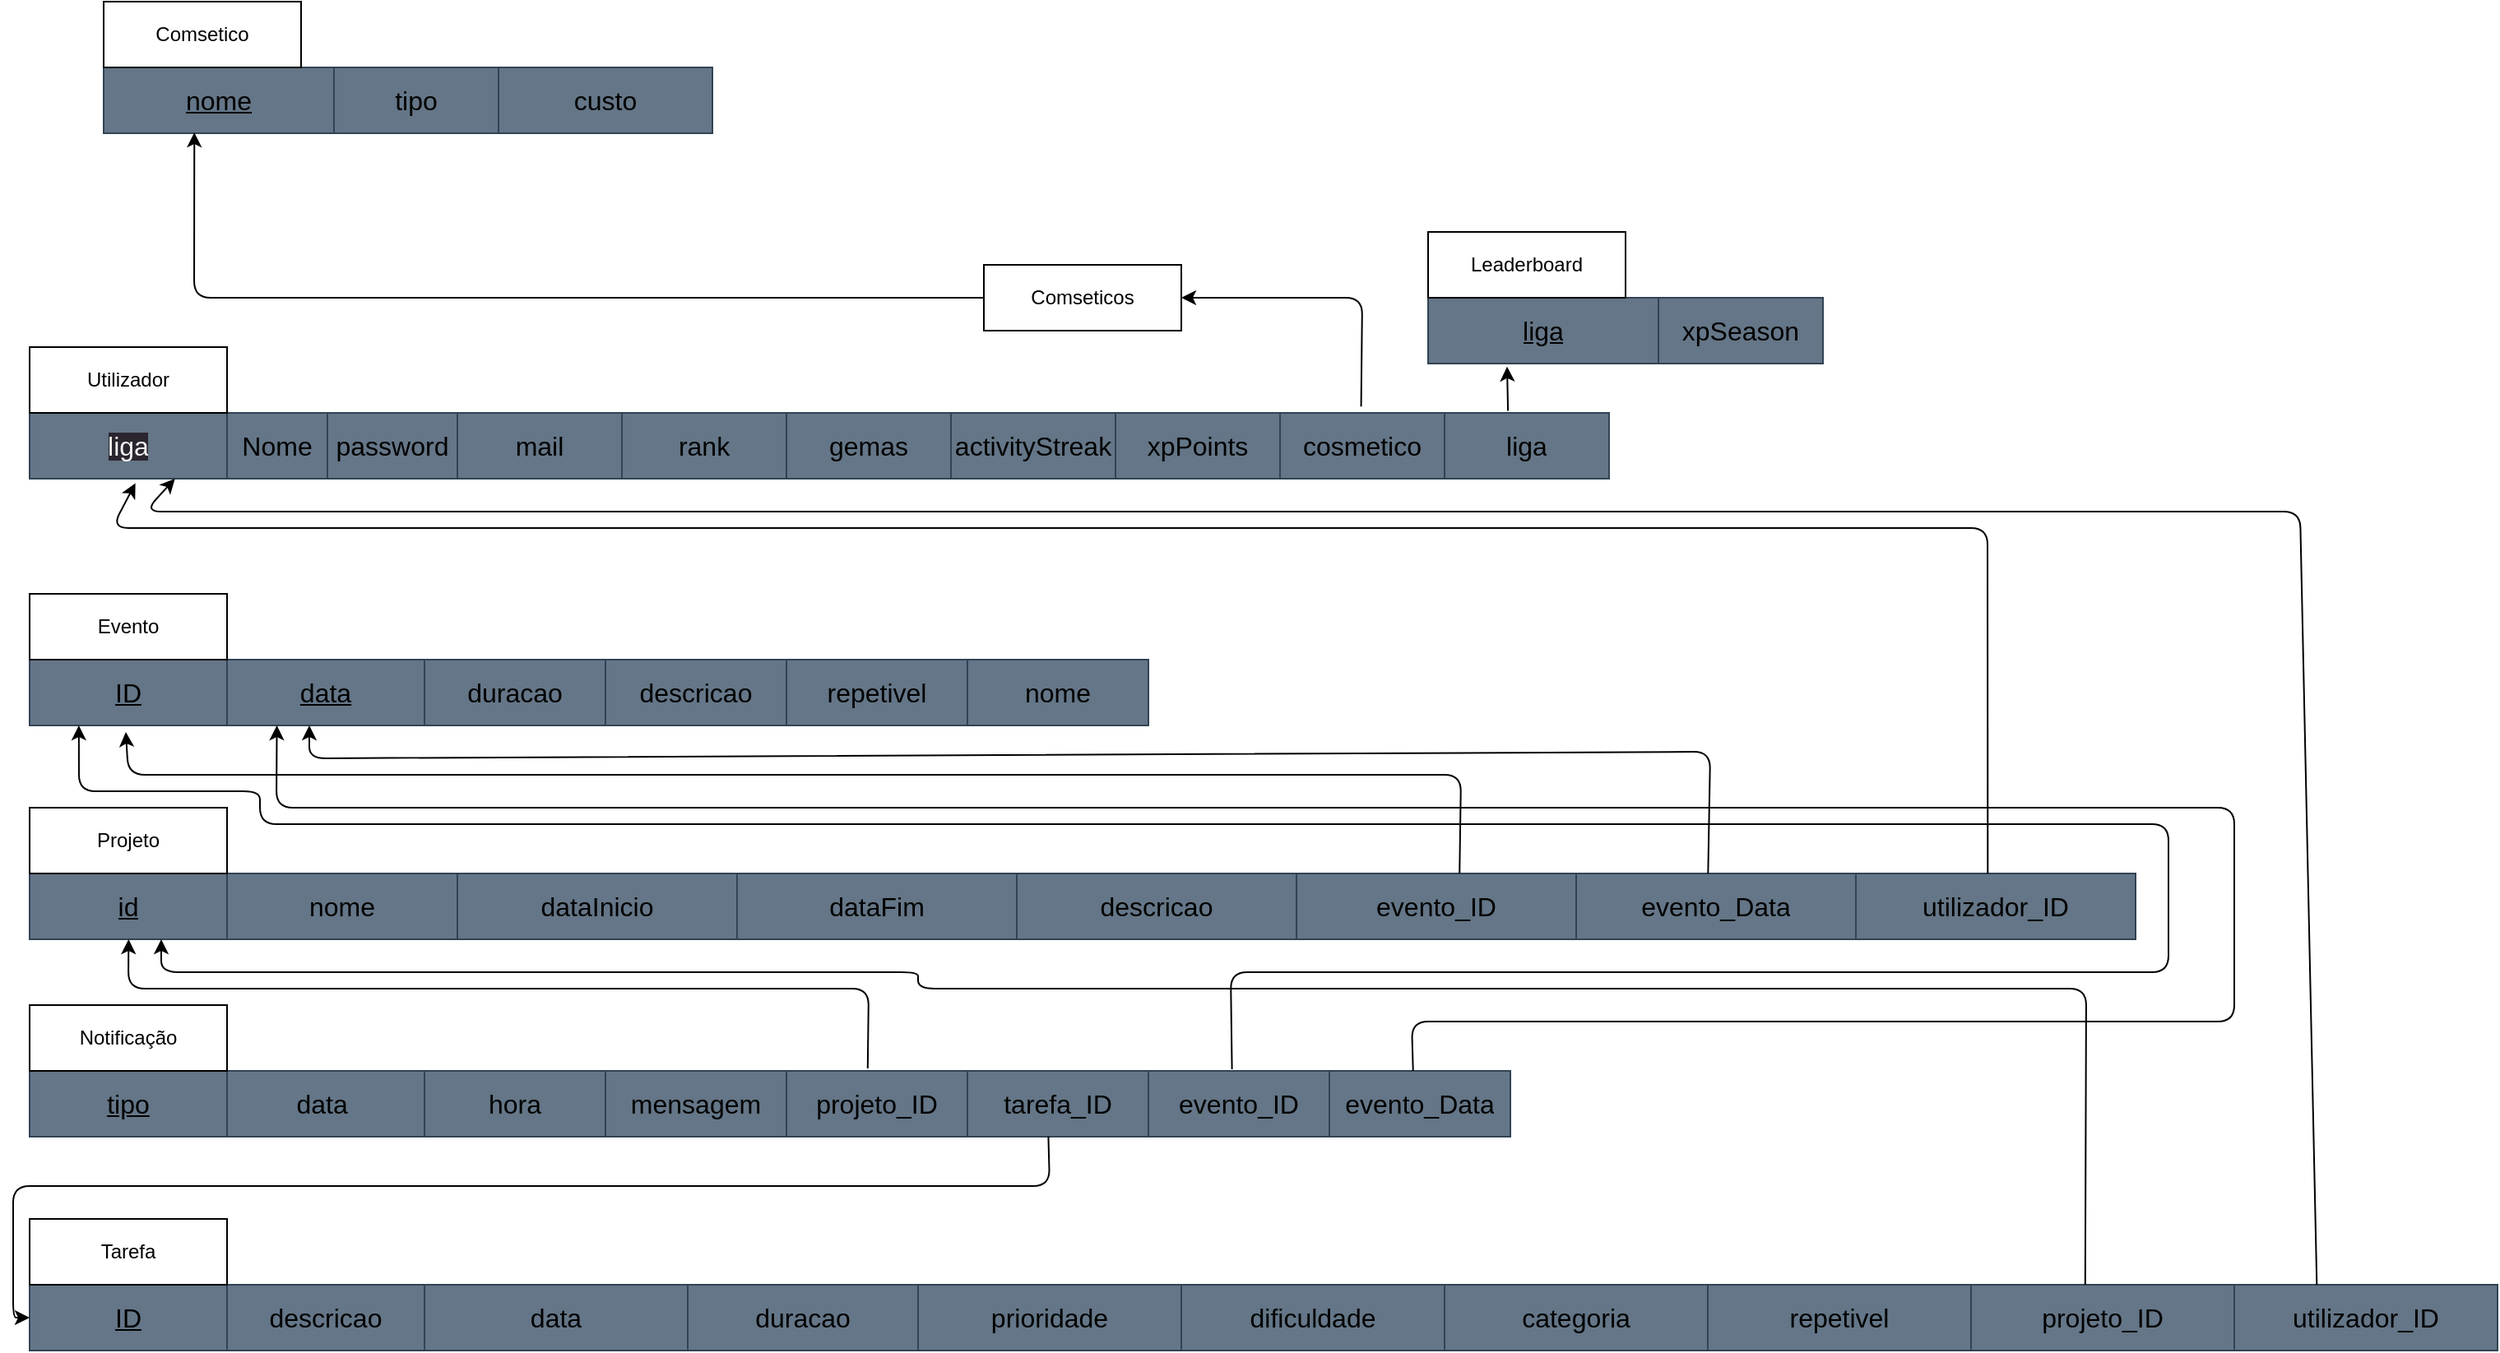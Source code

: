 <mxfile>
    <diagram id="C5RBs43oDa-KdzZeNtuy" name="Page-1">
        <mxGraphModel dx="369" dy="1376" grid="1" gridSize="10" guides="1" tooltips="1" connect="1" arrows="1" fold="1" page="1" pageScale="1" pageWidth="827" pageHeight="1169" math="0" shadow="0">
            <root>
                <mxCell id="WIyWlLk6GJQsqaUBKTNV-0"/>
                <mxCell id="WIyWlLk6GJQsqaUBKTNV-1" parent="WIyWlLk6GJQsqaUBKTNV-0"/>
                <mxCell id="87qmG3LN5hdWHMYclsuI-0" value="" style="shape=table;startSize=0;container=1;collapsible=0;childLayout=tableLayout;fontSize=16;fillColor=#647687;fontColor=#ffffff;strokeColor=#314354;" parent="WIyWlLk6GJQsqaUBKTNV-1" vertex="1">
                    <mxGeometry x="20" y="110" width="960" height="40" as="geometry"/>
                </mxCell>
                <mxCell id="87qmG3LN5hdWHMYclsuI-1" value="" style="shape=tableRow;horizontal=0;startSize=0;swimlaneHead=0;swimlaneBody=0;strokeColor=inherit;top=0;left=0;bottom=0;right=0;collapsible=0;dropTarget=0;fillColor=none;points=[[0,0.5],[1,0.5]];portConstraint=eastwest;fontSize=16;" parent="87qmG3LN5hdWHMYclsuI-0" vertex="1">
                    <mxGeometry width="960" height="40" as="geometry"/>
                </mxCell>
                <mxCell id="87qmG3LN5hdWHMYclsuI-2" value="&lt;span style=&quot;color: rgb(240, 240, 240); font-family: Helvetica; font-size: 16px; font-style: normal; font-variant-ligatures: normal; font-variant-caps: normal; font-weight: 400; letter-spacing: normal; orphans: 2; text-align: center; text-indent: 0px; text-transform: none; widows: 2; word-spacing: 0px; -webkit-text-stroke-width: 0px; background-color: rgb(42, 37, 47); text-decoration-thickness: initial; text-decoration-style: initial; text-decoration-color: initial; float: none; display: inline !important;&quot;&gt;liga&lt;/span&gt;" style="shape=partialRectangle;html=1;whiteSpace=wrap;connectable=0;strokeColor=inherit;overflow=hidden;fillColor=none;top=0;left=0;bottom=0;right=0;pointerEvents=1;fontSize=16;" parent="87qmG3LN5hdWHMYclsuI-1" vertex="1">
                    <mxGeometry width="120" height="40" as="geometry">
                        <mxRectangle width="120" height="40" as="alternateBounds"/>
                    </mxGeometry>
                </mxCell>
                <mxCell id="87qmG3LN5hdWHMYclsuI-3" value="Nome" style="shape=partialRectangle;html=1;whiteSpace=wrap;connectable=0;strokeColor=inherit;overflow=hidden;fillColor=none;top=0;left=0;bottom=0;right=0;pointerEvents=1;fontSize=16;" parent="87qmG3LN5hdWHMYclsuI-1" vertex="1">
                    <mxGeometry x="120" width="61" height="40" as="geometry">
                        <mxRectangle width="61" height="40" as="alternateBounds"/>
                    </mxGeometry>
                </mxCell>
                <mxCell id="87qmG3LN5hdWHMYclsuI-40" value="password" style="shape=partialRectangle;html=1;whiteSpace=wrap;connectable=0;strokeColor=inherit;overflow=hidden;fillColor=none;top=0;left=0;bottom=0;right=0;pointerEvents=1;fontSize=16;" parent="87qmG3LN5hdWHMYclsuI-1" vertex="1">
                    <mxGeometry x="181" width="79" height="40" as="geometry">
                        <mxRectangle width="79" height="40" as="alternateBounds"/>
                    </mxGeometry>
                </mxCell>
                <mxCell id="87qmG3LN5hdWHMYclsuI-41" value="mail" style="shape=partialRectangle;html=1;whiteSpace=wrap;connectable=0;strokeColor=inherit;overflow=hidden;fillColor=none;top=0;left=0;bottom=0;right=0;pointerEvents=1;fontSize=16;" parent="87qmG3LN5hdWHMYclsuI-1" vertex="1">
                    <mxGeometry x="260" width="100" height="40" as="geometry">
                        <mxRectangle width="100" height="40" as="alternateBounds"/>
                    </mxGeometry>
                </mxCell>
                <mxCell id="13" value="rank" style="shape=partialRectangle;html=1;whiteSpace=wrap;connectable=0;strokeColor=inherit;overflow=hidden;fillColor=none;top=0;left=0;bottom=0;right=0;pointerEvents=1;fontSize=16;" parent="87qmG3LN5hdWHMYclsuI-1" vertex="1">
                    <mxGeometry x="360" width="100" height="40" as="geometry">
                        <mxRectangle width="100" height="40" as="alternateBounds"/>
                    </mxGeometry>
                </mxCell>
                <mxCell id="14" value="gemas&lt;br&gt;" style="shape=partialRectangle;html=1;whiteSpace=wrap;connectable=0;strokeColor=inherit;overflow=hidden;fillColor=none;top=0;left=0;bottom=0;right=0;pointerEvents=1;fontSize=16;" parent="87qmG3LN5hdWHMYclsuI-1" vertex="1">
                    <mxGeometry x="460" width="100" height="40" as="geometry">
                        <mxRectangle width="100" height="40" as="alternateBounds"/>
                    </mxGeometry>
                </mxCell>
                <mxCell id="15" value="activityStreak" style="shape=partialRectangle;html=1;whiteSpace=wrap;connectable=0;strokeColor=inherit;overflow=hidden;fillColor=none;top=0;left=0;bottom=0;right=0;pointerEvents=1;fontSize=16;" parent="87qmG3LN5hdWHMYclsuI-1" vertex="1">
                    <mxGeometry x="560" width="100" height="40" as="geometry">
                        <mxRectangle width="100" height="40" as="alternateBounds"/>
                    </mxGeometry>
                </mxCell>
                <mxCell id="16" value="xpPoints" style="shape=partialRectangle;html=1;whiteSpace=wrap;connectable=0;strokeColor=inherit;overflow=hidden;fillColor=none;top=0;left=0;bottom=0;right=0;pointerEvents=1;fontSize=16;" parent="87qmG3LN5hdWHMYclsuI-1" vertex="1">
                    <mxGeometry x="660" width="100" height="40" as="geometry">
                        <mxRectangle width="100" height="40" as="alternateBounds"/>
                    </mxGeometry>
                </mxCell>
                <mxCell id="45" value="cosmetico" style="shape=partialRectangle;html=1;whiteSpace=wrap;connectable=0;strokeColor=inherit;overflow=hidden;fillColor=none;top=0;left=0;bottom=0;right=0;pointerEvents=1;fontSize=16;" vertex="1" parent="87qmG3LN5hdWHMYclsuI-1">
                    <mxGeometry x="760" width="100" height="40" as="geometry">
                        <mxRectangle width="100" height="40" as="alternateBounds"/>
                    </mxGeometry>
                </mxCell>
                <mxCell id="47" value="liga" style="shape=partialRectangle;html=1;whiteSpace=wrap;connectable=0;strokeColor=inherit;overflow=hidden;fillColor=none;top=0;left=0;bottom=0;right=0;pointerEvents=1;fontSize=16;" vertex="1" parent="87qmG3LN5hdWHMYclsuI-1">
                    <mxGeometry x="860" width="100" height="40" as="geometry">
                        <mxRectangle width="100" height="40" as="alternateBounds"/>
                    </mxGeometry>
                </mxCell>
                <mxCell id="87qmG3LN5hdWHMYclsuI-44" value="Utilizador" style="rounded=0;whiteSpace=wrap;html=1;" parent="WIyWlLk6GJQsqaUBKTNV-1" vertex="1">
                    <mxGeometry x="20" y="70" width="120" height="40" as="geometry"/>
                </mxCell>
                <mxCell id="87qmG3LN5hdWHMYclsuI-50" value="" style="shape=table;startSize=0;container=1;collapsible=0;childLayout=tableLayout;fontSize=16;fillColor=#647687;fontColor=#ffffff;strokeColor=#314354;" parent="WIyWlLk6GJQsqaUBKTNV-1" vertex="1">
                    <mxGeometry x="20" y="260" width="680" height="40" as="geometry"/>
                </mxCell>
                <mxCell id="87qmG3LN5hdWHMYclsuI-51" value="" style="shape=tableRow;horizontal=0;startSize=0;swimlaneHead=0;swimlaneBody=0;strokeColor=inherit;top=0;left=0;bottom=0;right=0;collapsible=0;dropTarget=0;fillColor=none;points=[[0,0.5],[1,0.5]];portConstraint=eastwest;fontSize=16;" parent="87qmG3LN5hdWHMYclsuI-50" vertex="1">
                    <mxGeometry width="680" height="40" as="geometry"/>
                </mxCell>
                <mxCell id="87qmG3LN5hdWHMYclsuI-52" value="&lt;u&gt;ID&lt;/u&gt;" style="shape=partialRectangle;html=1;whiteSpace=wrap;connectable=0;strokeColor=inherit;overflow=hidden;fillColor=none;top=0;left=0;bottom=0;right=0;pointerEvents=1;fontSize=16;" parent="87qmG3LN5hdWHMYclsuI-51" vertex="1">
                    <mxGeometry width="120" height="40" as="geometry">
                        <mxRectangle width="120" height="40" as="alternateBounds"/>
                    </mxGeometry>
                </mxCell>
                <mxCell id="87qmG3LN5hdWHMYclsuI-53" value="&lt;u&gt;data&lt;/u&gt;" style="shape=partialRectangle;html=1;whiteSpace=wrap;connectable=0;strokeColor=inherit;overflow=hidden;fillColor=none;top=0;left=0;bottom=0;right=0;pointerEvents=1;fontSize=16;" parent="87qmG3LN5hdWHMYclsuI-51" vertex="1">
                    <mxGeometry x="120" width="120" height="40" as="geometry">
                        <mxRectangle width="120" height="40" as="alternateBounds"/>
                    </mxGeometry>
                </mxCell>
                <mxCell id="87qmG3LN5hdWHMYclsuI-54" value="duracao" style="shape=partialRectangle;html=1;whiteSpace=wrap;connectable=0;strokeColor=inherit;overflow=hidden;fillColor=none;top=0;left=0;bottom=0;right=0;pointerEvents=1;fontSize=16;" parent="87qmG3LN5hdWHMYclsuI-51" vertex="1">
                    <mxGeometry x="240" width="110" height="40" as="geometry">
                        <mxRectangle width="110" height="40" as="alternateBounds"/>
                    </mxGeometry>
                </mxCell>
                <mxCell id="17" value="descricao" style="shape=partialRectangle;html=1;whiteSpace=wrap;connectable=0;strokeColor=inherit;overflow=hidden;fillColor=none;top=0;left=0;bottom=0;right=0;pointerEvents=1;fontSize=16;" parent="87qmG3LN5hdWHMYclsuI-51" vertex="1">
                    <mxGeometry x="350" width="110" height="40" as="geometry">
                        <mxRectangle width="110" height="40" as="alternateBounds"/>
                    </mxGeometry>
                </mxCell>
                <mxCell id="18" value="repetivel" style="shape=partialRectangle;html=1;whiteSpace=wrap;connectable=0;strokeColor=inherit;overflow=hidden;fillColor=none;top=0;left=0;bottom=0;right=0;pointerEvents=1;fontSize=16;" parent="87qmG3LN5hdWHMYclsuI-51" vertex="1">
                    <mxGeometry x="460" width="110" height="40" as="geometry">
                        <mxRectangle width="110" height="40" as="alternateBounds"/>
                    </mxGeometry>
                </mxCell>
                <mxCell id="19" value="nome" style="shape=partialRectangle;html=1;whiteSpace=wrap;connectable=0;strokeColor=inherit;overflow=hidden;fillColor=none;top=0;left=0;bottom=0;right=0;pointerEvents=1;fontSize=16;" parent="87qmG3LN5hdWHMYclsuI-51" vertex="1">
                    <mxGeometry x="570" width="110" height="40" as="geometry">
                        <mxRectangle width="110" height="40" as="alternateBounds"/>
                    </mxGeometry>
                </mxCell>
                <mxCell id="87qmG3LN5hdWHMYclsuI-56" value="Evento" style="rounded=0;whiteSpace=wrap;html=1;" parent="WIyWlLk6GJQsqaUBKTNV-1" vertex="1">
                    <mxGeometry x="20" y="220" width="120" height="40" as="geometry"/>
                </mxCell>
                <mxCell id="87qmG3LN5hdWHMYclsuI-57" value="" style="shape=table;startSize=0;container=1;collapsible=0;childLayout=tableLayout;fontSize=16;fillColor=#647687;fontColor=#ffffff;strokeColor=#314354;" parent="WIyWlLk6GJQsqaUBKTNV-1" vertex="1">
                    <mxGeometry x="20" y="390" width="1280" height="40" as="geometry"/>
                </mxCell>
                <mxCell id="87qmG3LN5hdWHMYclsuI-58" value="" style="shape=tableRow;horizontal=0;startSize=0;swimlaneHead=0;swimlaneBody=0;strokeColor=inherit;top=0;left=0;bottom=0;right=0;collapsible=0;dropTarget=0;fillColor=none;points=[[0,0.5],[1,0.5]];portConstraint=eastwest;fontSize=16;" parent="87qmG3LN5hdWHMYclsuI-57" vertex="1">
                    <mxGeometry width="1280" height="40" as="geometry"/>
                </mxCell>
                <mxCell id="87qmG3LN5hdWHMYclsuI-59" value="&lt;u&gt;id&lt;/u&gt;" style="shape=partialRectangle;html=1;whiteSpace=wrap;connectable=0;strokeColor=inherit;overflow=hidden;fillColor=none;top=0;left=0;bottom=0;right=0;pointerEvents=1;fontSize=16;" parent="87qmG3LN5hdWHMYclsuI-58" vertex="1">
                    <mxGeometry width="120" height="40" as="geometry">
                        <mxRectangle width="120" height="40" as="alternateBounds"/>
                    </mxGeometry>
                </mxCell>
                <mxCell id="87qmG3LN5hdWHMYclsuI-60" value="nome" style="shape=partialRectangle;html=1;whiteSpace=wrap;connectable=0;strokeColor=inherit;overflow=hidden;fillColor=none;top=0;left=0;bottom=0;right=0;pointerEvents=1;fontSize=16;" parent="87qmG3LN5hdWHMYclsuI-58" vertex="1">
                    <mxGeometry x="120" width="140" height="40" as="geometry">
                        <mxRectangle width="140" height="40" as="alternateBounds"/>
                    </mxGeometry>
                </mxCell>
                <mxCell id="87qmG3LN5hdWHMYclsuI-61" value="dataInicio" style="shape=partialRectangle;html=1;whiteSpace=wrap;connectable=0;strokeColor=inherit;overflow=hidden;fillColor=none;top=0;left=0;bottom=0;right=0;pointerEvents=1;fontSize=16;" parent="87qmG3LN5hdWHMYclsuI-58" vertex="1">
                    <mxGeometry x="260" width="170" height="40" as="geometry">
                        <mxRectangle width="170" height="40" as="alternateBounds"/>
                    </mxGeometry>
                </mxCell>
                <mxCell id="23" value="dataFim" style="shape=partialRectangle;html=1;whiteSpace=wrap;connectable=0;strokeColor=inherit;overflow=hidden;fillColor=none;top=0;left=0;bottom=0;right=0;pointerEvents=1;fontSize=16;" parent="87qmG3LN5hdWHMYclsuI-58" vertex="1">
                    <mxGeometry x="430" width="170" height="40" as="geometry">
                        <mxRectangle width="170" height="40" as="alternateBounds"/>
                    </mxGeometry>
                </mxCell>
                <mxCell id="22" value="descricao" style="shape=partialRectangle;html=1;whiteSpace=wrap;connectable=0;strokeColor=inherit;overflow=hidden;fillColor=none;top=0;left=0;bottom=0;right=0;pointerEvents=1;fontSize=16;" parent="87qmG3LN5hdWHMYclsuI-58" vertex="1">
                    <mxGeometry x="600" width="170" height="40" as="geometry">
                        <mxRectangle width="170" height="40" as="alternateBounds"/>
                    </mxGeometry>
                </mxCell>
                <mxCell id="21" value="evento_ID" style="shape=partialRectangle;html=1;whiteSpace=wrap;connectable=0;strokeColor=inherit;overflow=hidden;fillColor=none;top=0;left=0;bottom=0;right=0;pointerEvents=1;fontSize=16;" parent="87qmG3LN5hdWHMYclsuI-58" vertex="1">
                    <mxGeometry x="770" width="170" height="40" as="geometry">
                        <mxRectangle width="170" height="40" as="alternateBounds"/>
                    </mxGeometry>
                </mxCell>
                <mxCell id="26" value="evento_Data" style="shape=partialRectangle;html=1;whiteSpace=wrap;connectable=0;strokeColor=inherit;overflow=hidden;fillColor=none;top=0;left=0;bottom=0;right=0;pointerEvents=1;fontSize=16;" parent="87qmG3LN5hdWHMYclsuI-58" vertex="1">
                    <mxGeometry x="940" width="170" height="40" as="geometry">
                        <mxRectangle width="170" height="40" as="alternateBounds"/>
                    </mxGeometry>
                </mxCell>
                <mxCell id="20" value="utilizador_ID" style="shape=partialRectangle;html=1;whiteSpace=wrap;connectable=0;strokeColor=inherit;overflow=hidden;fillColor=none;top=0;left=0;bottom=0;right=0;pointerEvents=1;fontSize=16;" parent="87qmG3LN5hdWHMYclsuI-58" vertex="1">
                    <mxGeometry x="1110" width="170" height="40" as="geometry">
                        <mxRectangle width="170" height="40" as="alternateBounds"/>
                    </mxGeometry>
                </mxCell>
                <mxCell id="87qmG3LN5hdWHMYclsuI-62" value="Projeto" style="rounded=0;whiteSpace=wrap;html=1;" parent="WIyWlLk6GJQsqaUBKTNV-1" vertex="1">
                    <mxGeometry x="20" y="350" width="120" height="40" as="geometry"/>
                </mxCell>
                <mxCell id="87qmG3LN5hdWHMYclsuI-65" value="" style="shape=table;startSize=0;container=1;collapsible=0;childLayout=tableLayout;fontSize=16;fillColor=#647687;fontColor=#ffffff;strokeColor=#314354;" parent="WIyWlLk6GJQsqaUBKTNV-1" vertex="1">
                    <mxGeometry x="20" y="510" width="900" height="40" as="geometry"/>
                </mxCell>
                <mxCell id="87qmG3LN5hdWHMYclsuI-66" value="" style="shape=tableRow;horizontal=0;startSize=0;swimlaneHead=0;swimlaneBody=0;strokeColor=inherit;top=0;left=0;bottom=0;right=0;collapsible=0;dropTarget=0;fillColor=none;points=[[0,0.5],[1,0.5]];portConstraint=eastwest;fontSize=16;" parent="87qmG3LN5hdWHMYclsuI-65" vertex="1">
                    <mxGeometry width="900" height="40" as="geometry"/>
                </mxCell>
                <mxCell id="87qmG3LN5hdWHMYclsuI-67" value="&lt;u&gt;tipo&lt;/u&gt;" style="shape=partialRectangle;html=1;whiteSpace=wrap;connectable=0;strokeColor=inherit;overflow=hidden;fillColor=none;top=0;left=0;bottom=0;right=0;pointerEvents=1;fontSize=16;" parent="87qmG3LN5hdWHMYclsuI-66" vertex="1">
                    <mxGeometry width="120" height="40" as="geometry">
                        <mxRectangle width="120" height="40" as="alternateBounds"/>
                    </mxGeometry>
                </mxCell>
                <mxCell id="87qmG3LN5hdWHMYclsuI-68" value="data&lt;span style=&quot;white-space: pre;&quot;&gt;&#9;&lt;/span&gt;" style="shape=partialRectangle;html=1;whiteSpace=wrap;connectable=0;strokeColor=inherit;overflow=hidden;fillColor=none;top=0;left=0;bottom=0;right=0;pointerEvents=1;fontSize=16;" parent="87qmG3LN5hdWHMYclsuI-66" vertex="1">
                    <mxGeometry x="120" width="120" height="40" as="geometry">
                        <mxRectangle width="120" height="40" as="alternateBounds"/>
                    </mxGeometry>
                </mxCell>
                <mxCell id="87qmG3LN5hdWHMYclsuI-69" value="hora" style="shape=partialRectangle;html=1;whiteSpace=wrap;connectable=0;strokeColor=inherit;overflow=hidden;fillColor=none;top=0;left=0;bottom=0;right=0;pointerEvents=1;fontSize=16;" parent="87qmG3LN5hdWHMYclsuI-66" vertex="1">
                    <mxGeometry x="240" width="110" height="40" as="geometry">
                        <mxRectangle width="110" height="40" as="alternateBounds"/>
                    </mxGeometry>
                </mxCell>
                <mxCell id="29" value="mensagem" style="shape=partialRectangle;html=1;whiteSpace=wrap;connectable=0;strokeColor=inherit;overflow=hidden;fillColor=none;top=0;left=0;bottom=0;right=0;pointerEvents=1;fontSize=16;" parent="87qmG3LN5hdWHMYclsuI-66" vertex="1">
                    <mxGeometry x="350" width="110" height="40" as="geometry">
                        <mxRectangle width="110" height="40" as="alternateBounds"/>
                    </mxGeometry>
                </mxCell>
                <mxCell id="30" value="projeto_ID" style="shape=partialRectangle;html=1;whiteSpace=wrap;connectable=0;strokeColor=inherit;overflow=hidden;fillColor=none;top=0;left=0;bottom=0;right=0;pointerEvents=1;fontSize=16;" parent="87qmG3LN5hdWHMYclsuI-66" vertex="1">
                    <mxGeometry x="460" width="110" height="40" as="geometry">
                        <mxRectangle width="110" height="40" as="alternateBounds"/>
                    </mxGeometry>
                </mxCell>
                <mxCell id="31" value="tarefa_ID" style="shape=partialRectangle;html=1;whiteSpace=wrap;connectable=0;strokeColor=inherit;overflow=hidden;fillColor=none;top=0;left=0;bottom=0;right=0;pointerEvents=1;fontSize=16;" parent="87qmG3LN5hdWHMYclsuI-66" vertex="1">
                    <mxGeometry x="570" width="110" height="40" as="geometry">
                        <mxRectangle width="110" height="40" as="alternateBounds"/>
                    </mxGeometry>
                </mxCell>
                <mxCell id="32" value="evento_ID" style="shape=partialRectangle;html=1;whiteSpace=wrap;connectable=0;strokeColor=inherit;overflow=hidden;fillColor=none;top=0;left=0;bottom=0;right=0;pointerEvents=1;fontSize=16;" parent="87qmG3LN5hdWHMYclsuI-66" vertex="1">
                    <mxGeometry x="680" width="110" height="40" as="geometry">
                        <mxRectangle width="110" height="40" as="alternateBounds"/>
                    </mxGeometry>
                </mxCell>
                <mxCell id="33" value="evento_Data" style="shape=partialRectangle;html=1;whiteSpace=wrap;connectable=0;strokeColor=inherit;overflow=hidden;fillColor=none;top=0;left=0;bottom=0;right=0;pointerEvents=1;fontSize=16;" parent="87qmG3LN5hdWHMYclsuI-66" vertex="1">
                    <mxGeometry x="790" width="110" height="40" as="geometry">
                        <mxRectangle width="110" height="40" as="alternateBounds"/>
                    </mxGeometry>
                </mxCell>
                <mxCell id="87qmG3LN5hdWHMYclsuI-70" value="Notificação" style="rounded=0;whiteSpace=wrap;html=1;" parent="WIyWlLk6GJQsqaUBKTNV-1" vertex="1">
                    <mxGeometry x="20" y="470" width="120" height="40" as="geometry"/>
                </mxCell>
                <mxCell id="87qmG3LN5hdWHMYclsuI-71" value="" style="shape=table;startSize=0;container=1;collapsible=0;childLayout=tableLayout;fontSize=16;fillColor=#647687;fontColor=#ffffff;strokeColor=#314354;" parent="WIyWlLk6GJQsqaUBKTNV-1" vertex="1">
                    <mxGeometry x="20" y="640" width="1500" height="40" as="geometry"/>
                </mxCell>
                <mxCell id="87qmG3LN5hdWHMYclsuI-72" value="" style="shape=tableRow;horizontal=0;startSize=0;swimlaneHead=0;swimlaneBody=0;strokeColor=inherit;top=0;left=0;bottom=0;right=0;collapsible=0;dropTarget=0;fillColor=none;points=[[0,0.5],[1,0.5]];portConstraint=eastwest;fontSize=16;" parent="87qmG3LN5hdWHMYclsuI-71" vertex="1">
                    <mxGeometry width="1500" height="40" as="geometry"/>
                </mxCell>
                <mxCell id="87qmG3LN5hdWHMYclsuI-73" value="&lt;u&gt;ID&lt;/u&gt;" style="shape=partialRectangle;html=1;whiteSpace=wrap;connectable=0;strokeColor=inherit;overflow=hidden;fillColor=none;top=0;left=0;bottom=0;right=0;pointerEvents=1;fontSize=16;" parent="87qmG3LN5hdWHMYclsuI-72" vertex="1">
                    <mxGeometry width="120" height="40" as="geometry">
                        <mxRectangle width="120" height="40" as="alternateBounds"/>
                    </mxGeometry>
                </mxCell>
                <mxCell id="87qmG3LN5hdWHMYclsuI-74" value="&lt;span&gt;descricao&lt;/span&gt;" style="shape=partialRectangle;html=1;whiteSpace=wrap;connectable=0;strokeColor=inherit;overflow=hidden;fillColor=none;top=0;left=0;bottom=0;right=0;pointerEvents=1;fontSize=16;dashed=1;fontStyle=0" parent="87qmG3LN5hdWHMYclsuI-72" vertex="1">
                    <mxGeometry x="120" width="120" height="40" as="geometry">
                        <mxRectangle width="120" height="40" as="alternateBounds"/>
                    </mxGeometry>
                </mxCell>
                <mxCell id="87qmG3LN5hdWHMYclsuI-75" value="data" style="shape=partialRectangle;html=1;whiteSpace=wrap;connectable=0;strokeColor=inherit;overflow=hidden;fillColor=none;top=0;left=0;bottom=0;right=0;pointerEvents=1;fontSize=16;" parent="87qmG3LN5hdWHMYclsuI-72" vertex="1">
                    <mxGeometry x="240" width="160" height="40" as="geometry">
                        <mxRectangle width="160" height="40" as="alternateBounds"/>
                    </mxGeometry>
                </mxCell>
                <mxCell id="87qmG3LN5hdWHMYclsuI-77" value="duracao" style="shape=partialRectangle;html=1;whiteSpace=wrap;connectable=0;strokeColor=inherit;overflow=hidden;fillColor=none;top=0;left=0;bottom=0;right=0;pointerEvents=1;fontSize=16;" parent="87qmG3LN5hdWHMYclsuI-72" vertex="1">
                    <mxGeometry x="400" width="140" height="40" as="geometry">
                        <mxRectangle width="140" height="40" as="alternateBounds"/>
                    </mxGeometry>
                </mxCell>
                <mxCell id="87qmG3LN5hdWHMYclsuI-78" value="prioridade" style="shape=partialRectangle;html=1;whiteSpace=wrap;connectable=0;strokeColor=inherit;overflow=hidden;fillColor=none;top=0;left=0;bottom=0;right=0;pointerEvents=1;fontSize=16;" parent="87qmG3LN5hdWHMYclsuI-72" vertex="1">
                    <mxGeometry x="540" width="160" height="40" as="geometry">
                        <mxRectangle width="160" height="40" as="alternateBounds"/>
                    </mxGeometry>
                </mxCell>
                <mxCell id="87qmG3LN5hdWHMYclsuI-79" value="dificuldade" style="shape=partialRectangle;html=1;whiteSpace=wrap;connectable=0;strokeColor=inherit;overflow=hidden;fillColor=none;top=0;left=0;bottom=0;right=0;pointerEvents=1;fontSize=16;" parent="87qmG3LN5hdWHMYclsuI-72" vertex="1">
                    <mxGeometry x="700" width="160" height="40" as="geometry">
                        <mxRectangle width="160" height="40" as="alternateBounds"/>
                    </mxGeometry>
                </mxCell>
                <mxCell id="40" value="categoria" style="shape=partialRectangle;html=1;whiteSpace=wrap;connectable=0;strokeColor=inherit;overflow=hidden;fillColor=none;top=0;left=0;bottom=0;right=0;pointerEvents=1;fontSize=16;" vertex="1" parent="87qmG3LN5hdWHMYclsuI-72">
                    <mxGeometry x="860" width="160" height="40" as="geometry">
                        <mxRectangle width="160" height="40" as="alternateBounds"/>
                    </mxGeometry>
                </mxCell>
                <mxCell id="39" value="repetivel" style="shape=partialRectangle;html=1;whiteSpace=wrap;connectable=0;strokeColor=inherit;overflow=hidden;fillColor=none;top=0;left=0;bottom=0;right=0;pointerEvents=1;fontSize=16;" vertex="1" parent="87qmG3LN5hdWHMYclsuI-72">
                    <mxGeometry x="1020" width="160" height="40" as="geometry">
                        <mxRectangle width="160" height="40" as="alternateBounds"/>
                    </mxGeometry>
                </mxCell>
                <mxCell id="38" value="projeto_ID" style="shape=partialRectangle;html=1;whiteSpace=wrap;connectable=0;strokeColor=inherit;overflow=hidden;fillColor=none;top=0;left=0;bottom=0;right=0;pointerEvents=1;fontSize=16;" vertex="1" parent="87qmG3LN5hdWHMYclsuI-72">
                    <mxGeometry x="1180" width="160" height="40" as="geometry">
                        <mxRectangle width="160" height="40" as="alternateBounds"/>
                    </mxGeometry>
                </mxCell>
                <mxCell id="37" value="utilizador_ID" style="shape=partialRectangle;html=1;whiteSpace=wrap;connectable=0;strokeColor=inherit;overflow=hidden;fillColor=none;top=0;left=0;bottom=0;right=0;pointerEvents=1;fontSize=16;" vertex="1" parent="87qmG3LN5hdWHMYclsuI-72">
                    <mxGeometry x="1340" width="160" height="40" as="geometry">
                        <mxRectangle width="160" height="40" as="alternateBounds"/>
                    </mxGeometry>
                </mxCell>
                <mxCell id="87qmG3LN5hdWHMYclsuI-76" value="Tarefa" style="rounded=0;whiteSpace=wrap;html=1;" parent="WIyWlLk6GJQsqaUBKTNV-1" vertex="1">
                    <mxGeometry x="20" y="600" width="120" height="40" as="geometry"/>
                </mxCell>
                <mxCell id="87qmG3LN5hdWHMYclsuI-91" value="" style="shape=table;startSize=0;container=1;collapsible=0;childLayout=tableLayout;fontSize=16;fillColor=#647687;fontColor=#ffffff;strokeColor=#314354;" parent="WIyWlLk6GJQsqaUBKTNV-1" vertex="1">
                    <mxGeometry x="870" y="40" width="240" height="40" as="geometry"/>
                </mxCell>
                <mxCell id="87qmG3LN5hdWHMYclsuI-92" value="" style="shape=tableRow;horizontal=0;startSize=0;swimlaneHead=0;swimlaneBody=0;strokeColor=inherit;top=0;left=0;bottom=0;right=0;collapsible=0;dropTarget=0;fillColor=none;points=[[0,0.5],[1,0.5]];portConstraint=eastwest;fontSize=16;" parent="87qmG3LN5hdWHMYclsuI-91" vertex="1">
                    <mxGeometry width="240" height="40" as="geometry"/>
                </mxCell>
                <mxCell id="87qmG3LN5hdWHMYclsuI-96" value="&lt;u&gt;liga&lt;/u&gt;" style="shape=partialRectangle;html=1;whiteSpace=wrap;connectable=0;strokeColor=inherit;overflow=hidden;fillColor=none;top=0;left=0;bottom=0;right=0;pointerEvents=1;fontSize=16;" parent="87qmG3LN5hdWHMYclsuI-92" vertex="1">
                    <mxGeometry width="140" height="40" as="geometry">
                        <mxRectangle width="140" height="40" as="alternateBounds"/>
                    </mxGeometry>
                </mxCell>
                <mxCell id="87qmG3LN5hdWHMYclsuI-97" value="xpSeason" style="shape=partialRectangle;html=1;whiteSpace=wrap;connectable=0;strokeColor=inherit;overflow=hidden;fillColor=none;top=0;left=0;bottom=0;right=0;pointerEvents=1;fontSize=16;" parent="87qmG3LN5hdWHMYclsuI-92" vertex="1">
                    <mxGeometry x="140" width="100" height="40" as="geometry">
                        <mxRectangle width="100" height="40" as="alternateBounds"/>
                    </mxGeometry>
                </mxCell>
                <mxCell id="87qmG3LN5hdWHMYclsuI-99" value="Leaderboard" style="rounded=0;whiteSpace=wrap;html=1;" parent="WIyWlLk6GJQsqaUBKTNV-1" vertex="1">
                    <mxGeometry x="870" width="120" height="40" as="geometry"/>
                </mxCell>
                <mxCell id="87qmG3LN5hdWHMYclsuI-119" value="Comseticos" style="rounded=0;whiteSpace=wrap;html=1;" parent="WIyWlLk6GJQsqaUBKTNV-1" vertex="1">
                    <mxGeometry x="600" y="20" width="120" height="40" as="geometry"/>
                </mxCell>
                <mxCell id="0" value="" style="shape=table;startSize=0;container=1;collapsible=0;childLayout=tableLayout;fontSize=16;fillColor=#647687;fontColor=#ffffff;strokeColor=#314354;" parent="WIyWlLk6GJQsqaUBKTNV-1" vertex="1">
                    <mxGeometry x="65" y="-100" width="370" height="40" as="geometry"/>
                </mxCell>
                <mxCell id="1" value="" style="shape=tableRow;horizontal=0;startSize=0;swimlaneHead=0;swimlaneBody=0;strokeColor=inherit;top=0;left=0;bottom=0;right=0;collapsible=0;dropTarget=0;fillColor=none;points=[[0,0.5],[1,0.5]];portConstraint=eastwest;fontSize=16;" parent="0" vertex="1">
                    <mxGeometry width="370" height="40" as="geometry"/>
                </mxCell>
                <mxCell id="2" value="&lt;u&gt;nome&lt;/u&gt;" style="shape=partialRectangle;html=1;whiteSpace=wrap;connectable=0;strokeColor=inherit;overflow=hidden;fillColor=none;top=0;left=0;bottom=0;right=0;pointerEvents=1;fontSize=16;" parent="1" vertex="1">
                    <mxGeometry width="140" height="40" as="geometry">
                        <mxRectangle width="140" height="40" as="alternateBounds"/>
                    </mxGeometry>
                </mxCell>
                <mxCell id="3" value="tipo" style="shape=partialRectangle;html=1;whiteSpace=wrap;connectable=0;strokeColor=inherit;overflow=hidden;fillColor=none;top=0;left=0;bottom=0;right=0;pointerEvents=1;fontSize=16;" parent="1" vertex="1">
                    <mxGeometry x="140" width="100" height="40" as="geometry">
                        <mxRectangle width="100" height="40" as="alternateBounds"/>
                    </mxGeometry>
                </mxCell>
                <mxCell id="4" value="custo" style="shape=partialRectangle;html=1;whiteSpace=wrap;connectable=0;strokeColor=inherit;overflow=hidden;fillColor=none;top=0;left=0;bottom=0;right=0;pointerEvents=1;fontSize=16;" parent="1" vertex="1">
                    <mxGeometry x="240" width="130" height="40" as="geometry">
                        <mxRectangle width="130" height="40" as="alternateBounds"/>
                    </mxGeometry>
                </mxCell>
                <mxCell id="6" value="Comsetico" style="rounded=0;whiteSpace=wrap;html=1;" parent="WIyWlLk6GJQsqaUBKTNV-1" vertex="1">
                    <mxGeometry x="65" y="-140" width="120" height="40" as="geometry"/>
                </mxCell>
                <mxCell id="24" value="" style="endArrow=classic;html=1;entryX=0.086;entryY=1.1;entryDx=0;entryDy=0;entryPerimeter=0;exitX=0.679;exitY=-0.004;exitDx=0;exitDy=0;exitPerimeter=0;" parent="WIyWlLk6GJQsqaUBKTNV-1" source="87qmG3LN5hdWHMYclsuI-58" target="87qmG3LN5hdWHMYclsuI-51" edge="1">
                    <mxGeometry width="50" height="50" relative="1" as="geometry">
                        <mxPoint x="900" y="370" as="sourcePoint"/>
                        <mxPoint x="80" y="310" as="targetPoint"/>
                        <Array as="points">
                            <mxPoint x="890" y="330"/>
                            <mxPoint x="80" y="330"/>
                        </Array>
                    </mxGeometry>
                </mxCell>
                <mxCell id="27" value="" style="endArrow=classic;html=1;exitX=0.797;exitY=0;exitDx=0;exitDy=0;exitPerimeter=0;entryX=0.25;entryY=1;entryDx=0;entryDy=0;entryPerimeter=0;" parent="WIyWlLk6GJQsqaUBKTNV-1" source="87qmG3LN5hdWHMYclsuI-58" target="87qmG3LN5hdWHMYclsuI-51" edge="1">
                    <mxGeometry width="50" height="50" relative="1" as="geometry">
                        <mxPoint x="1040.64" y="375.84" as="sourcePoint"/>
                        <mxPoint x="190" y="310" as="targetPoint"/>
                        <Array as="points">
                            <mxPoint x="1041.52" y="316"/>
                            <mxPoint x="190" y="320"/>
                        </Array>
                    </mxGeometry>
                </mxCell>
                <mxCell id="28" value="" style="endArrow=classic;html=1;exitX=0.797;exitY=0;exitDx=0;exitDy=0;exitPerimeter=0;entryX=0.067;entryY=1.069;entryDx=0;entryDy=0;entryPerimeter=0;" parent="WIyWlLk6GJQsqaUBKTNV-1" target="87qmG3LN5hdWHMYclsuI-1" edge="1">
                    <mxGeometry width="50" height="50" relative="1" as="geometry">
                        <mxPoint x="1210.16" y="390" as="sourcePoint"/>
                        <mxPoint x="70" y="170" as="targetPoint"/>
                        <Array as="points">
                            <mxPoint x="1210" y="180"/>
                            <mxPoint x="360" y="180"/>
                            <mxPoint x="70" y="180"/>
                        </Array>
                    </mxGeometry>
                </mxCell>
                <mxCell id="34" value="" style="endArrow=classic;html=1;exitX=0.566;exitY=-0.038;exitDx=0;exitDy=0;exitPerimeter=0;entryX=0.047;entryY=1;entryDx=0;entryDy=0;entryPerimeter=0;" parent="WIyWlLk6GJQsqaUBKTNV-1" source="87qmG3LN5hdWHMYclsuI-66" target="87qmG3LN5hdWHMYclsuI-58" edge="1">
                    <mxGeometry width="50" height="50" relative="1" as="geometry">
                        <mxPoint x="530" y="500" as="sourcePoint"/>
                        <mxPoint x="80" y="460" as="targetPoint"/>
                        <Array as="points">
                            <mxPoint x="530" y="460"/>
                            <mxPoint x="80" y="460"/>
                        </Array>
                    </mxGeometry>
                </mxCell>
                <mxCell id="35" value="" style="endArrow=classic;html=1;exitX=0.812;exitY=-0.024;exitDx=0;exitDy=0;exitPerimeter=0;entryX=0.044;entryY=1;entryDx=0;entryDy=0;entryPerimeter=0;" parent="WIyWlLk6GJQsqaUBKTNV-1" source="87qmG3LN5hdWHMYclsuI-66" target="87qmG3LN5hdWHMYclsuI-51" edge="1">
                    <mxGeometry width="50" height="50" relative="1" as="geometry">
                        <mxPoint x="730" y="500" as="sourcePoint"/>
                        <mxPoint x="50" y="330" as="targetPoint"/>
                        <Array as="points">
                            <mxPoint x="750" y="450"/>
                            <mxPoint x="1320" y="450"/>
                            <mxPoint x="1320" y="360"/>
                            <mxPoint x="160" y="360"/>
                            <mxPoint x="160" y="340"/>
                            <mxPoint x="50" y="340"/>
                        </Array>
                    </mxGeometry>
                </mxCell>
                <mxCell id="36" value="" style="endArrow=classic;html=1;exitX=0.812;exitY=-0.024;exitDx=0;exitDy=0;exitPerimeter=0;entryX=0.221;entryY=1;entryDx=0;entryDy=0;entryPerimeter=0;" parent="WIyWlLk6GJQsqaUBKTNV-1" target="87qmG3LN5hdWHMYclsuI-51" edge="1">
                    <mxGeometry width="50" height="50" relative="1" as="geometry">
                        <mxPoint x="860.88" y="510.0" as="sourcePoint"/>
                        <mxPoint x="170" y="310" as="targetPoint"/>
                        <Array as="points">
                            <mxPoint x="860" y="480"/>
                            <mxPoint x="1150" y="480"/>
                            <mxPoint x="1360" y="480"/>
                            <mxPoint x="1360" y="350"/>
                            <mxPoint x="270" y="350"/>
                            <mxPoint x="170" y="350"/>
                        </Array>
                    </mxGeometry>
                </mxCell>
                <mxCell id="41" value="" style="endArrow=classic;html=1;exitX=0.688;exitY=0.995;exitDx=0;exitDy=0;exitPerimeter=0;entryX=0;entryY=0.5;entryDx=0;entryDy=0;" edge="1" parent="WIyWlLk6GJQsqaUBKTNV-1" source="87qmG3LN5hdWHMYclsuI-66" target="87qmG3LN5hdWHMYclsuI-72">
                    <mxGeometry width="50" height="50" relative="1" as="geometry">
                        <mxPoint x="590" y="640" as="sourcePoint"/>
                        <mxPoint x="10" y="660" as="targetPoint"/>
                        <Array as="points">
                            <mxPoint x="640" y="580"/>
                            <mxPoint x="10" y="580"/>
                            <mxPoint x="10" y="660"/>
                        </Array>
                    </mxGeometry>
                </mxCell>
                <mxCell id="42" value="" style="endArrow=classic;html=1;exitX=0.566;exitY=-0.038;exitDx=0;exitDy=0;exitPerimeter=0;" edge="1" parent="WIyWlLk6GJQsqaUBKTNV-1">
                    <mxGeometry width="50" height="50" relative="1" as="geometry">
                        <mxPoint x="1269.4" y="640.0" as="sourcePoint"/>
                        <mxPoint x="100" y="430" as="targetPoint"/>
                        <Array as="points">
                            <mxPoint x="1270" y="460"/>
                            <mxPoint x="820" y="460"/>
                            <mxPoint x="560" y="460"/>
                            <mxPoint x="560" y="450"/>
                            <mxPoint x="100" y="450"/>
                        </Array>
                    </mxGeometry>
                </mxCell>
                <mxCell id="43" value="" style="endArrow=classic;html=1;exitX=0.797;exitY=0;exitDx=0;exitDy=0;exitPerimeter=0;entryX=0.092;entryY=1;entryDx=0;entryDy=0;entryPerimeter=0;" edge="1" parent="WIyWlLk6GJQsqaUBKTNV-1" target="87qmG3LN5hdWHMYclsuI-1">
                    <mxGeometry width="50" height="50" relative="1" as="geometry">
                        <mxPoint x="1410.16" y="640" as="sourcePoint"/>
                        <mxPoint x="90" y="160" as="targetPoint"/>
                        <Array as="points">
                            <mxPoint x="1400" y="170"/>
                            <mxPoint x="560" y="170"/>
                            <mxPoint x="90" y="170"/>
                        </Array>
                    </mxGeometry>
                </mxCell>
                <mxCell id="46" value="" style="endArrow=classic;html=1;exitX=0.936;exitY=-0.03;exitDx=0;exitDy=0;exitPerimeter=0;entryX=0.2;entryY=1.047;entryDx=0;entryDy=0;entryPerimeter=0;" edge="1" parent="WIyWlLk6GJQsqaUBKTNV-1" source="87qmG3LN5hdWHMYclsuI-1" target="87qmG3LN5hdWHMYclsuI-92">
                    <mxGeometry width="50" height="50" relative="1" as="geometry">
                        <mxPoint x="820" y="90" as="sourcePoint"/>
                        <mxPoint x="560" y="60" as="targetPoint"/>
                    </mxGeometry>
                </mxCell>
                <mxCell id="48" value="" style="endArrow=classic;html=1;exitX=0.843;exitY=-0.096;exitDx=0;exitDy=0;exitPerimeter=0;entryX=1;entryY=0.5;entryDx=0;entryDy=0;" edge="1" parent="WIyWlLk6GJQsqaUBKTNV-1" source="87qmG3LN5hdWHMYclsuI-1" target="87qmG3LN5hdWHMYclsuI-119">
                    <mxGeometry width="50" height="50" relative="1" as="geometry">
                        <mxPoint x="630" as="sourcePoint"/>
                        <mxPoint x="750" y="40" as="targetPoint"/>
                        <Array as="points">
                            <mxPoint x="830" y="40"/>
                        </Array>
                    </mxGeometry>
                </mxCell>
                <mxCell id="49" value="" style="endArrow=classic;html=1;exitX=0;exitY=0.5;exitDx=0;exitDy=0;entryX=0.149;entryY=0.989;entryDx=0;entryDy=0;entryPerimeter=0;" edge="1" parent="WIyWlLk6GJQsqaUBKTNV-1" source="87qmG3LN5hdWHMYclsuI-119" target="1">
                    <mxGeometry width="50" height="50" relative="1" as="geometry">
                        <mxPoint x="510" y="60" as="sourcePoint"/>
                        <mxPoint x="120" y="30" as="targetPoint"/>
                        <Array as="points">
                            <mxPoint x="120" y="40"/>
                        </Array>
                    </mxGeometry>
                </mxCell>
            </root>
        </mxGraphModel>
    </diagram>
</mxfile>